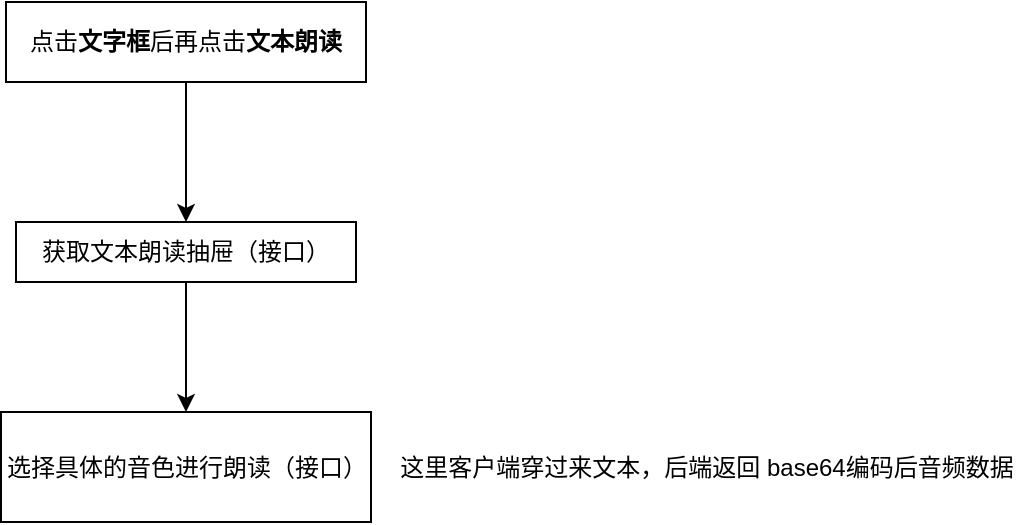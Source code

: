 <mxfile version="15.6.6" type="github">
  <diagram id="HcrCj9Fk7ENLxogsjNCR" name="Page-1">
    <mxGraphModel dx="1554" dy="756" grid="1" gridSize="10" guides="1" tooltips="1" connect="1" arrows="1" fold="1" page="1" pageScale="1" pageWidth="827" pageHeight="1169" math="0" shadow="0">
      <root>
        <mxCell id="0" />
        <mxCell id="1" parent="0" />
        <mxCell id="F0vaxULOa0Nvf2QFkF-G-5" value="" style="edgeStyle=orthogonalEdgeStyle;rounded=0;orthogonalLoop=1;jettySize=auto;html=1;fontColor=default;" edge="1" parent="1" source="F0vaxULOa0Nvf2QFkF-G-1" target="F0vaxULOa0Nvf2QFkF-G-4">
          <mxGeometry relative="1" as="geometry" />
        </mxCell>
        <mxCell id="F0vaxULOa0Nvf2QFkF-G-1" value="点击&lt;b&gt;文字框&lt;/b&gt;后再点击&lt;b&gt;文本朗读&lt;/b&gt;" style="rounded=0;whiteSpace=wrap;html=1;fillColor=default;strokeColor=default;fontColor=default;" vertex="1" parent="1">
          <mxGeometry x="210" y="190" width="180" height="40" as="geometry" />
        </mxCell>
        <mxCell id="F0vaxULOa0Nvf2QFkF-G-7" value="" style="edgeStyle=orthogonalEdgeStyle;rounded=0;orthogonalLoop=1;jettySize=auto;html=1;fontColor=default;" edge="1" parent="1" source="F0vaxULOa0Nvf2QFkF-G-4" target="F0vaxULOa0Nvf2QFkF-G-6">
          <mxGeometry relative="1" as="geometry" />
        </mxCell>
        <mxCell id="F0vaxULOa0Nvf2QFkF-G-4" value="获取文本朗读抽屉（接口）" style="whiteSpace=wrap;html=1;rounded=0;fillColor=default;strokeColor=default;fontColor=default;" vertex="1" parent="1">
          <mxGeometry x="215" y="300" width="170" height="30" as="geometry" />
        </mxCell>
        <mxCell id="F0vaxULOa0Nvf2QFkF-G-6" value="选择具体的音色进行朗读（接口）" style="whiteSpace=wrap;html=1;rounded=0;fillColor=default;strokeColor=default;fontColor=default;" vertex="1" parent="1">
          <mxGeometry x="207.5" y="395" width="185" height="55" as="geometry" />
        </mxCell>
        <mxCell id="F0vaxULOa0Nvf2QFkF-G-8" value="这里客户端穿过来文本，后端返回 base64编码后音频数据" style="text;html=1;align=center;verticalAlign=middle;resizable=0;points=[];autosize=1;strokeColor=none;fillColor=none;fontColor=default;" vertex="1" parent="1">
          <mxGeometry x="400" y="412.5" width="320" height="20" as="geometry" />
        </mxCell>
      </root>
    </mxGraphModel>
  </diagram>
</mxfile>

